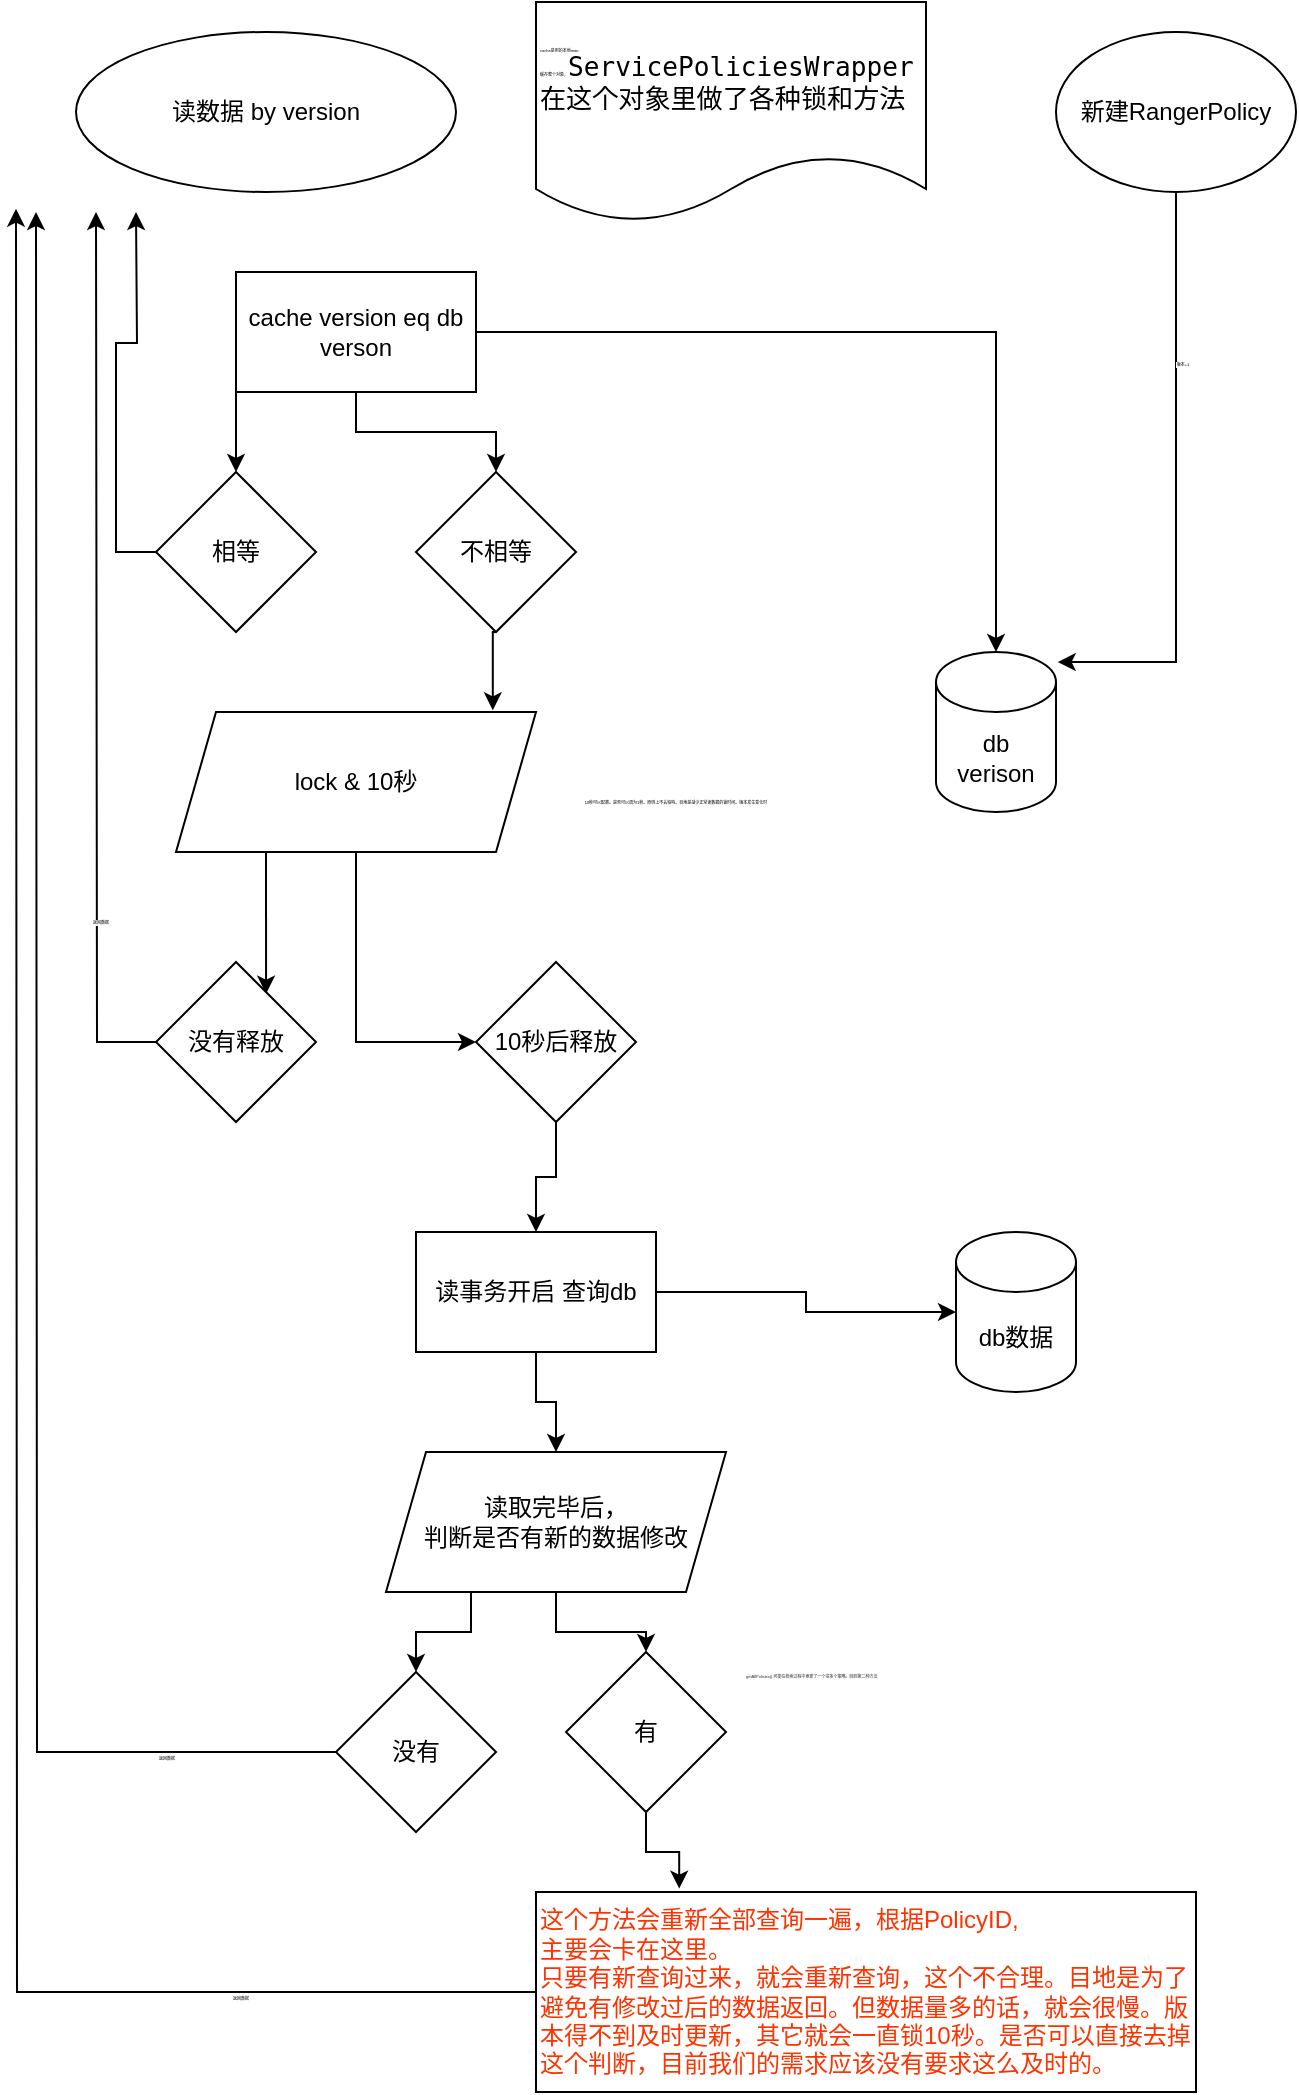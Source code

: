 <mxfile version="15.5.0" type="github">
  <diagram id="iZJsxV2bJSg2qXfRbZwv" name="Page-1">
    <mxGraphModel dx="1185" dy="635" grid="1" gridSize="10" guides="1" tooltips="1" connect="1" arrows="1" fold="1" page="1" pageScale="1" pageWidth="827" pageHeight="1169" math="0" shadow="0">
      <root>
        <mxCell id="0" />
        <mxCell id="1" parent="0" />
        <mxCell id="_8PKinQ_9wPxz596dJLB-70" style="edgeStyle=orthogonalEdgeStyle;rounded=0;orthogonalLoop=1;jettySize=auto;html=1;exitX=0.5;exitY=1;exitDx=0;exitDy=0;entryX=1.014;entryY=0.063;entryDx=0;entryDy=0;entryPerimeter=0;fontSize=2;" edge="1" parent="1" source="_8PKinQ_9wPxz596dJLB-27" target="_8PKinQ_9wPxz596dJLB-30">
          <mxGeometry relative="1" as="geometry" />
        </mxCell>
        <mxCell id="_8PKinQ_9wPxz596dJLB-71" value="版本+1" style="edgeLabel;html=1;align=center;verticalAlign=middle;resizable=0;points=[];fontSize=2;" vertex="1" connectable="0" parent="_8PKinQ_9wPxz596dJLB-70">
          <mxGeometry x="-0.416" y="3" relative="1" as="geometry">
            <mxPoint as="offset" />
          </mxGeometry>
        </mxCell>
        <mxCell id="_8PKinQ_9wPxz596dJLB-27" value="&lt;span&gt;新建RangerPolicy&lt;/span&gt;" style="ellipse;whiteSpace=wrap;html=1;" vertex="1" parent="1">
          <mxGeometry x="560" y="120" width="120" height="80" as="geometry" />
        </mxCell>
        <mxCell id="_8PKinQ_9wPxz596dJLB-28" value="读数据 by version" style="ellipse;whiteSpace=wrap;html=1;" vertex="1" parent="1">
          <mxGeometry x="70" y="120" width="190" height="80" as="geometry" />
        </mxCell>
        <mxCell id="_8PKinQ_9wPxz596dJLB-30" value="db&lt;br&gt;verison" style="shape=cylinder3;whiteSpace=wrap;html=1;boundedLbl=1;backgroundOutline=1;size=15;" vertex="1" parent="1">
          <mxGeometry x="500" y="430" width="60" height="80" as="geometry" />
        </mxCell>
        <mxCell id="_8PKinQ_9wPxz596dJLB-50" style="edgeStyle=orthogonalEdgeStyle;rounded=0;orthogonalLoop=1;jettySize=auto;html=1;exitX=1;exitY=0.5;exitDx=0;exitDy=0;entryX=0.5;entryY=0;entryDx=0;entryDy=0;entryPerimeter=0;" edge="1" parent="1" source="_8PKinQ_9wPxz596dJLB-32" target="_8PKinQ_9wPxz596dJLB-30">
          <mxGeometry relative="1" as="geometry" />
        </mxCell>
        <mxCell id="_8PKinQ_9wPxz596dJLB-72" style="edgeStyle=orthogonalEdgeStyle;rounded=0;orthogonalLoop=1;jettySize=auto;html=1;exitX=0;exitY=1;exitDx=0;exitDy=0;entryX=0.5;entryY=0;entryDx=0;entryDy=0;fontSize=2;" edge="1" parent="1" source="_8PKinQ_9wPxz596dJLB-32" target="_8PKinQ_9wPxz596dJLB-33">
          <mxGeometry relative="1" as="geometry" />
        </mxCell>
        <mxCell id="_8PKinQ_9wPxz596dJLB-75" style="edgeStyle=orthogonalEdgeStyle;rounded=0;orthogonalLoop=1;jettySize=auto;html=1;exitX=0.5;exitY=1;exitDx=0;exitDy=0;fontSize=2;" edge="1" parent="1" source="_8PKinQ_9wPxz596dJLB-32" target="_8PKinQ_9wPxz596dJLB-34">
          <mxGeometry relative="1" as="geometry" />
        </mxCell>
        <mxCell id="_8PKinQ_9wPxz596dJLB-32" value="cache version eq db verson" style="rounded=0;whiteSpace=wrap;html=1;" vertex="1" parent="1">
          <mxGeometry x="150" y="240" width="120" height="60" as="geometry" />
        </mxCell>
        <mxCell id="_8PKinQ_9wPxz596dJLB-43" style="edgeStyle=orthogonalEdgeStyle;rounded=0;orthogonalLoop=1;jettySize=auto;html=1;exitX=0;exitY=0.5;exitDx=0;exitDy=0;" edge="1" parent="1" source="_8PKinQ_9wPxz596dJLB-33">
          <mxGeometry relative="1" as="geometry">
            <mxPoint x="100" y="210" as="targetPoint" />
          </mxGeometry>
        </mxCell>
        <mxCell id="_8PKinQ_9wPxz596dJLB-33" value="相等" style="rhombus;whiteSpace=wrap;html=1;" vertex="1" parent="1">
          <mxGeometry x="110" y="340" width="80" height="80" as="geometry" />
        </mxCell>
        <mxCell id="_8PKinQ_9wPxz596dJLB-44" style="edgeStyle=orthogonalEdgeStyle;rounded=0;orthogonalLoop=1;jettySize=auto;html=1;exitX=0.5;exitY=1;exitDx=0;exitDy=0;entryX=0.88;entryY=-0.012;entryDx=0;entryDy=0;entryPerimeter=0;" edge="1" parent="1" source="_8PKinQ_9wPxz596dJLB-34" target="_8PKinQ_9wPxz596dJLB-38">
          <mxGeometry relative="1" as="geometry" />
        </mxCell>
        <mxCell id="_8PKinQ_9wPxz596dJLB-34" value="不相等" style="rhombus;whiteSpace=wrap;html=1;" vertex="1" parent="1">
          <mxGeometry x="240" y="340" width="80" height="80" as="geometry" />
        </mxCell>
        <mxCell id="_8PKinQ_9wPxz596dJLB-46" style="edgeStyle=orthogonalEdgeStyle;rounded=0;orthogonalLoop=1;jettySize=auto;html=1;exitX=0.5;exitY=1;exitDx=0;exitDy=0;entryX=0;entryY=0.5;entryDx=0;entryDy=0;" edge="1" parent="1" source="_8PKinQ_9wPxz596dJLB-38" target="_8PKinQ_9wPxz596dJLB-40">
          <mxGeometry relative="1" as="geometry" />
        </mxCell>
        <mxCell id="_8PKinQ_9wPxz596dJLB-47" style="edgeStyle=orthogonalEdgeStyle;rounded=0;orthogonalLoop=1;jettySize=auto;html=1;exitX=0.25;exitY=1;exitDx=0;exitDy=0;entryX=0.688;entryY=0.198;entryDx=0;entryDy=0;entryPerimeter=0;" edge="1" parent="1" source="_8PKinQ_9wPxz596dJLB-38" target="_8PKinQ_9wPxz596dJLB-39">
          <mxGeometry relative="1" as="geometry" />
        </mxCell>
        <mxCell id="_8PKinQ_9wPxz596dJLB-38" value="&amp;nbsp;lock &amp;amp; 10秒&amp;nbsp;" style="shape=parallelogram;perimeter=parallelogramPerimeter;whiteSpace=wrap;html=1;fixedSize=1;" vertex="1" parent="1">
          <mxGeometry x="120" y="460" width="180" height="70" as="geometry" />
        </mxCell>
        <mxCell id="_8PKinQ_9wPxz596dJLB-42" style="edgeStyle=orthogonalEdgeStyle;rounded=0;orthogonalLoop=1;jettySize=auto;html=1;exitX=0;exitY=0.5;exitDx=0;exitDy=0;" edge="1" parent="1" source="_8PKinQ_9wPxz596dJLB-39">
          <mxGeometry relative="1" as="geometry">
            <mxPoint x="80" y="210" as="targetPoint" />
          </mxGeometry>
        </mxCell>
        <mxCell id="_8PKinQ_9wPxz596dJLB-69" value="返回数据" style="edgeLabel;html=1;align=center;verticalAlign=middle;resizable=0;points=[];fontSize=2;" vertex="1" connectable="0" parent="_8PKinQ_9wPxz596dJLB-42">
          <mxGeometry x="-0.596" y="-1" relative="1" as="geometry">
            <mxPoint as="offset" />
          </mxGeometry>
        </mxCell>
        <mxCell id="_8PKinQ_9wPxz596dJLB-39" value="没有释放" style="rhombus;whiteSpace=wrap;html=1;" vertex="1" parent="1">
          <mxGeometry x="110" y="585" width="80" height="80" as="geometry" />
        </mxCell>
        <mxCell id="_8PKinQ_9wPxz596dJLB-41" style="edgeStyle=orthogonalEdgeStyle;rounded=0;orthogonalLoop=1;jettySize=auto;html=1;" edge="1" parent="1" source="_8PKinQ_9wPxz596dJLB-40" target="_8PKinQ_9wPxz596dJLB-51">
          <mxGeometry relative="1" as="geometry">
            <mxPoint x="398.28" y="760" as="targetPoint" />
          </mxGeometry>
        </mxCell>
        <mxCell id="_8PKinQ_9wPxz596dJLB-40" value="10秒后释放" style="rhombus;whiteSpace=wrap;html=1;" vertex="1" parent="1">
          <mxGeometry x="270" y="585" width="80" height="80" as="geometry" />
        </mxCell>
        <mxCell id="_8PKinQ_9wPxz596dJLB-49" value="db数据" style="shape=cylinder3;whiteSpace=wrap;html=1;boundedLbl=1;backgroundOutline=1;size=15;" vertex="1" parent="1">
          <mxGeometry x="510" y="720" width="60" height="80" as="geometry" />
        </mxCell>
        <mxCell id="_8PKinQ_9wPxz596dJLB-53" style="edgeStyle=orthogonalEdgeStyle;rounded=0;orthogonalLoop=1;jettySize=auto;html=1;entryX=0;entryY=0.5;entryDx=0;entryDy=0;entryPerimeter=0;" edge="1" parent="1" source="_8PKinQ_9wPxz596dJLB-51" target="_8PKinQ_9wPxz596dJLB-49">
          <mxGeometry relative="1" as="geometry" />
        </mxCell>
        <mxCell id="_8PKinQ_9wPxz596dJLB-59" style="edgeStyle=orthogonalEdgeStyle;rounded=0;orthogonalLoop=1;jettySize=auto;html=1;exitX=0.5;exitY=1;exitDx=0;exitDy=0;fontSize=2;" edge="1" parent="1" source="_8PKinQ_9wPxz596dJLB-51" target="_8PKinQ_9wPxz596dJLB-56">
          <mxGeometry relative="1" as="geometry" />
        </mxCell>
        <mxCell id="_8PKinQ_9wPxz596dJLB-51" value="读事务开启 查询db" style="rounded=0;whiteSpace=wrap;html=1;" vertex="1" parent="1">
          <mxGeometry x="240" y="720" width="120" height="60" as="geometry" />
        </mxCell>
        <mxCell id="_8PKinQ_9wPxz596dJLB-65" style="edgeStyle=orthogonalEdgeStyle;rounded=0;orthogonalLoop=1;jettySize=auto;html=1;exitX=0.5;exitY=1;exitDx=0;exitDy=0;entryX=0.217;entryY=-0.017;entryDx=0;entryDy=0;entryPerimeter=0;fontSize=2;" edge="1" parent="1" source="_8PKinQ_9wPxz596dJLB-55" target="_8PKinQ_9wPxz596dJLB-64">
          <mxGeometry relative="1" as="geometry" />
        </mxCell>
        <mxCell id="_8PKinQ_9wPxz596dJLB-55" value="有" style="rhombus;whiteSpace=wrap;html=1;" vertex="1" parent="1">
          <mxGeometry x="315" y="930" width="80" height="80" as="geometry" />
        </mxCell>
        <mxCell id="_8PKinQ_9wPxz596dJLB-60" style="edgeStyle=orthogonalEdgeStyle;rounded=0;orthogonalLoop=1;jettySize=auto;html=1;exitX=0.5;exitY=1;exitDx=0;exitDy=0;fontSize=2;" edge="1" parent="1" source="_8PKinQ_9wPxz596dJLB-56" target="_8PKinQ_9wPxz596dJLB-55">
          <mxGeometry relative="1" as="geometry" />
        </mxCell>
        <mxCell id="_8PKinQ_9wPxz596dJLB-61" style="edgeStyle=orthogonalEdgeStyle;rounded=0;orthogonalLoop=1;jettySize=auto;html=1;exitX=0.25;exitY=1;exitDx=0;exitDy=0;fontSize=2;" edge="1" parent="1" source="_8PKinQ_9wPxz596dJLB-56" target="_8PKinQ_9wPxz596dJLB-58">
          <mxGeometry relative="1" as="geometry" />
        </mxCell>
        <mxCell id="_8PKinQ_9wPxz596dJLB-56" value="读取完毕后，&lt;br&gt;判断是否有新的数据修改" style="shape=parallelogram;perimeter=parallelogramPerimeter;whiteSpace=wrap;html=1;fixedSize=1;" vertex="1" parent="1">
          <mxGeometry x="225" y="830" width="170" height="70" as="geometry" />
        </mxCell>
        <mxCell id="_8PKinQ_9wPxz596dJLB-57" value="&lt;h1 style=&quot;font-size: 2px&quot;&gt;&lt;br&gt;&lt;/h1&gt;&lt;p style=&quot;font-size: 2px&quot;&gt;&lt;span class=&quot;transSent&quot; style=&quot;box-sizing: border-box ; color: rgb(51 , 51 , 51) ; font-family: &amp;#34;arial&amp;#34; , &amp;#34;microsoft yahei&amp;#34; , &amp;#34;\\5fae软雅黑&amp;#34; , &amp;#34;\\5b8b体&amp;#34; , &amp;#34;malgun gothic&amp;#34; , &amp;#34;meiryo&amp;#34; , sans-serif ; font-size: 2px ; line-height: 26px ; background-color: rgb(247 , 248 , 250)&quot;&gt;getAllPolicies():可能在检索过程中更新了一个或多个策略。&lt;/span&gt;&lt;span class=&quot;transSent&quot; style=&quot;box-sizing: border-box ; color: rgb(51 , 51 , 51) ; font-family: &amp;#34;arial&amp;#34; , &amp;#34;microsoft yahei&amp;#34; , &amp;#34;\\5fae软雅黑&amp;#34; , &amp;#34;\\5b8b体&amp;#34; , &amp;#34;malgun gothic&amp;#34; , &amp;#34;meiryo&amp;#34; , sans-serif ; font-size: 2px ; line-height: 26px ; background-color: rgb(247 , 248 , 250)&quot;&gt;回到第二种方法&lt;/span&gt;&lt;br style=&quot;font-size: 2px&quot;&gt;&lt;/p&gt;" style="text;html=1;strokeColor=none;fillColor=none;spacing=5;spacingTop=-20;whiteSpace=wrap;overflow=hidden;rounded=0;fontSize=2;align=left;verticalAlign=middle;" vertex="1" parent="1">
          <mxGeometry x="400" y="910" width="180" height="80" as="geometry" />
        </mxCell>
        <mxCell id="_8PKinQ_9wPxz596dJLB-62" style="edgeStyle=orthogonalEdgeStyle;rounded=0;orthogonalLoop=1;jettySize=auto;html=1;exitX=0;exitY=0.5;exitDx=0;exitDy=0;fontSize=2;" edge="1" parent="1" source="_8PKinQ_9wPxz596dJLB-58">
          <mxGeometry relative="1" as="geometry">
            <mxPoint x="50" y="210" as="targetPoint" />
          </mxGeometry>
        </mxCell>
        <mxCell id="_8PKinQ_9wPxz596dJLB-68" value="返回数据" style="edgeLabel;html=1;align=center;verticalAlign=middle;resizable=0;points=[];fontSize=2;" vertex="1" connectable="0" parent="_8PKinQ_9wPxz596dJLB-62">
          <mxGeometry x="-0.815" y="3" relative="1" as="geometry">
            <mxPoint as="offset" />
          </mxGeometry>
        </mxCell>
        <mxCell id="_8PKinQ_9wPxz596dJLB-58" value="没有" style="rhombus;whiteSpace=wrap;html=1;" vertex="1" parent="1">
          <mxGeometry x="200" y="940" width="80" height="80" as="geometry" />
        </mxCell>
        <mxCell id="_8PKinQ_9wPxz596dJLB-66" style="edgeStyle=orthogonalEdgeStyle;rounded=0;orthogonalLoop=1;jettySize=auto;html=1;exitX=0;exitY=0.5;exitDx=0;exitDy=0;fontSize=2;" edge="1" parent="1" source="_8PKinQ_9wPxz596dJLB-64">
          <mxGeometry relative="1" as="geometry">
            <mxPoint x="40" y="208.333" as="targetPoint" />
          </mxGeometry>
        </mxCell>
        <mxCell id="_8PKinQ_9wPxz596dJLB-67" value="返回数据" style="edgeLabel;html=1;align=center;verticalAlign=middle;resizable=0;points=[];fontSize=2;" vertex="1" connectable="0" parent="_8PKinQ_9wPxz596dJLB-66">
          <mxGeometry x="-0.742" y="3" relative="1" as="geometry">
            <mxPoint as="offset" />
          </mxGeometry>
        </mxCell>
        <mxCell id="_8PKinQ_9wPxz596dJLB-64" value="&lt;span style=&quot;font-size: 12px ; text-align: center&quot;&gt;这个方法会重新全部查询一遍，根据PolicyID,&lt;/span&gt;&lt;br style=&quot;font-size: 12px ; text-align: center&quot;&gt;&lt;span style=&quot;font-size: 12px ; text-align: center&quot;&gt;主要会卡在这里。&lt;br&gt;只要有新查询过来，就会重新查询，这个不合理。目地是为了避免有修改过后的数据返回。但数据量多的话，就会很慢。版本得不到及时更新，其它就会一直锁10秒。是否可以直接去掉这个判断，目前我们的需求应该没有要求这么及时的。&lt;br&gt;&lt;/span&gt;" style="rounded=0;whiteSpace=wrap;html=1;fontSize=2;align=left;verticalAlign=middle;fontColor=#FF3300;" vertex="1" parent="1">
          <mxGeometry x="300" y="1050" width="330" height="100" as="geometry" />
        </mxCell>
        <mxCell id="_8PKinQ_9wPxz596dJLB-78" value="10秒可以配置。是否可以调为1秒。原则上不会影响。目地是减少正常读数据的锁时间。版本发生变化时" style="text;html=1;strokeColor=none;fillColor=none;align=center;verticalAlign=middle;whiteSpace=wrap;rounded=0;fontSize=2;" vertex="1" parent="1">
          <mxGeometry x="300" y="490" width="140" height="30" as="geometry" />
        </mxCell>
        <mxCell id="_8PKinQ_9wPxz596dJLB-80" value="&lt;span style=&quot;background-color: rgb(255 , 255 , 255)&quot;&gt;cache是用的本地map&lt;br&gt;缓存整个对象，&lt;/span&gt;&lt;span style=&quot;font-family: &amp;#34;jetbrains mono&amp;#34; , monospace ; font-size: 9.8pt&quot;&gt;&lt;span style=&quot;background-color: rgb(255 , 255 , 255)&quot;&gt;ServicePoliciesWrapper&lt;br&gt;在这个对象里做了各种锁和方法&lt;/span&gt;&lt;br&gt;&lt;/span&gt;" style="shape=document;whiteSpace=wrap;html=1;boundedLbl=1;fontSize=2;fontColor=#000000;align=left;verticalAlign=middle;" vertex="1" parent="1">
          <mxGeometry x="300" y="105" width="195" height="110" as="geometry" />
        </mxCell>
      </root>
    </mxGraphModel>
  </diagram>
</mxfile>
